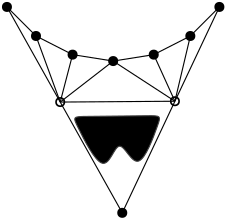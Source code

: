 <?xml version="1.0"?>
<!DOCTYPE ipe SYSTEM "ipe.dtd">
<ipe version="70000" creator="ipe6upgrade">
<info created="D:20081112214505" modified="D:20081113103315"/>
<ipestyle name="ipe6">
<color name="red" value="1 0 0"/>
<color name="green" value="0 1 0"/>
<color name="blue" value="0 0 1"/>
<color name="yellow" value="1 1 0"/>
<color name="gray1" value="0.125"/>
<color name="gray2" value="0.25"/>
<color name="gray3" value="0.375"/>
<color name="gray4" value="0.5"/>
<color name="gray5" value="0.625"/>
<color name="gray6" value="0.75"/>
<color name="gray7" value="0.875"/>
<dashstyle name="dashed" value="[4] 0"/>
<dashstyle name="dotted" value="[1 3] 0"/>
<dashstyle name="dash dotted" value="[4 2 1 2] 0"/>
<dashstyle name="dash dot dotted" value="[4 2 1 2 1 2] 0"/>
<pen name="heavier" value="0.8"/>
<pen name="fat" value="1.2"/>
<pen name="ultrafat" value="2"/>
<textsize name="large" value="\large"/>
<textsize name="Large" value="\Large"/>
<textsize name="LARGE" value="\LARGE"/>
<textsize name="huge" value="\huge"/>
<textsize name="Huge" value="\Huge"/>
<textsize name="small" value="\small"/>
<textsize name="footnote" value="\footnotesize"/>
<textsize name="tiny" value="\tiny"/>
<symbolsize name="small" value="2"/>
<symbolsize name="tiny" value="1.1"/>
<symbolsize name="large" value="5"/>
<arrowsize name="small" value="5"/>
<arrowsize name="tiny" value="3"/>
<arrowsize name="large" value="10"/>
<symbol name="mark/circle(sx)" transformations="translations">
<path fill="sym-stroke">
0.6 0 0 0.6 0 0 e 0.4 0 0 0.4 0 0 e
</path></symbol>
<symbol name="mark/disk(sx)" transformations="translations">
<path fill="sym-stroke">
0.6 0 0 0.6 0 0 e
</path></symbol>
<symbol name="mark/fdisk(sfx)" transformations="translations">
<group><path fill="sym-stroke" fillrule="eofill">
0.6 0 0 0.6 0 0 e 0.4 0 0 0.4 0 0 e
</path><path fill="sym-fill">
0.4 0 0 0.4 0 0 e
</path></group></symbol>
<symbol name="mark/box(sx)" transformations="translations">
<path fill="sym-stroke" fillrule="eofill">
-0.6 -0.6 m 0.6 -0.6 l 0.6 0.6 l -0.6 0.6 l h -0.4 -0.4 m 0.4 -0.4 l 0.4 0.4 l -0.4 0.4 l h</path></symbol>
<symbol name="mark/square(sx)" transformations="translations">
<path fill="sym-stroke">
-0.6 -0.6 m 0.6 -0.6 l 0.6 0.6 l -0.6 0.6 l h</path></symbol>
<symbol name="mark/fsquare(sfx)" transformations="translations">
<group><path fill="sym-stroke" fillrule="eofill">
-0.6 -0.6 m 0.6 -0.6 l 0.6 0.6 l -0.6 0.6 l h-0.4 -0.4 m 0.4 -0.4 l 0.4 0.4 l -0.4 0.4 l h</path><path fill="sym-fill">
-0.4 -0.4 m 0.4 -0.4 l 0.4 0.4 l -0.4 0.4 l h</path></group></symbol>
<symbol name="mark/cross(sx)" transformations="translations">
<group><path fill="sym-stroke">
-0.43 -0.57 m 0.57 0.43 l 0.43 0.57 l -0.57 -0.43 l h</path><path fill="sym-stroke">
-0.43 0.57 m 0.57 -0.43 l 0.43 -0.57 l -0.57 0.43 l h</path>
</group></symbol>
<textstyle name="center" begin="\begin{center}"
end="\end{center}"/>
<textstyle name="itemize" begin="\begin{itemize}"
end="\end{itemize}"/>
<textstyle name="item" begin="\begin{itemize}\item{}"
end="\end{itemize}"/>
</ipestyle>
<page>
<layer name="alpha"/>
<view layers="alpha" active="alpha"/>
<use name="mark/disk(sx)" pos="245.644 339.068" layer="alpha" size="normal" stroke="black"/>
<use name="mark/disk(sx)" pos="256.101 328.611" size="normal" stroke="black"/>
<use name="mark/disk(sx)" pos="269.277 321.898" size="normal" stroke="black"/>
<use name="mark/disk(sx)" pos="283.883 319.584" size="normal" stroke="black"/>
<use name="mark/disk(sx)" pos="298.49 321.898" size="normal" stroke="black"/>
<use name="mark/disk(sx)" pos="311.666 328.611" size="normal" stroke="black"/>
<use name="mark/disk(sx)" pos="322.123 339.068" size="normal" stroke="black"/>
<path stroke="black" pen="normal">
322.123 339.068 m
311.666 328.611 l
298.49 321.898 l
283.883 319.584 l
269.277 321.898 l
256.101 328.611 l
245.644 339.068 l
287.157 264.947 l
h
</path>
<use name="mark/disk(sx)" pos="287.157 264.947" size="normal" stroke="black"/>
<path stroke="gray2" pen="normal" fill="gray">
269.301 299.609
269.301 299.609
301.162 299.959
301.162 299.959
292.759 276.501
285.757 295.408
281.205 275.45 u
</path>
<path stroke="black" pen="normal">
264.822 304.826 m
306.109 305.122 l
</path>
<use name="mark/circle(sx)" pos="264.822 304.826" size="normal" stroke="black"/>
<use name="mark/circle(sx)" pos="306.109 305.122" size="normal" stroke="black"/>
<path stroke="black" pen="normal">
256.101 328.611 m
264.822 304.826 l
</path>
<path stroke="black" pen="normal">
269.277 321.898 m
264.822 304.826 l
</path>
<path stroke="black" pen="normal">
283.883 319.584 m
264.822 304.826 l
</path>
<path stroke="black" pen="normal">
283.883 319.584 m
306.109 305.122 l
</path>
<path stroke="black" pen="normal">
298.49 321.898 m
306.109 305.122 l
</path>
<path stroke="black" pen="normal">
311.666 328.611 m
306.109 305.122 l
</path>
</page>
</ipe>

